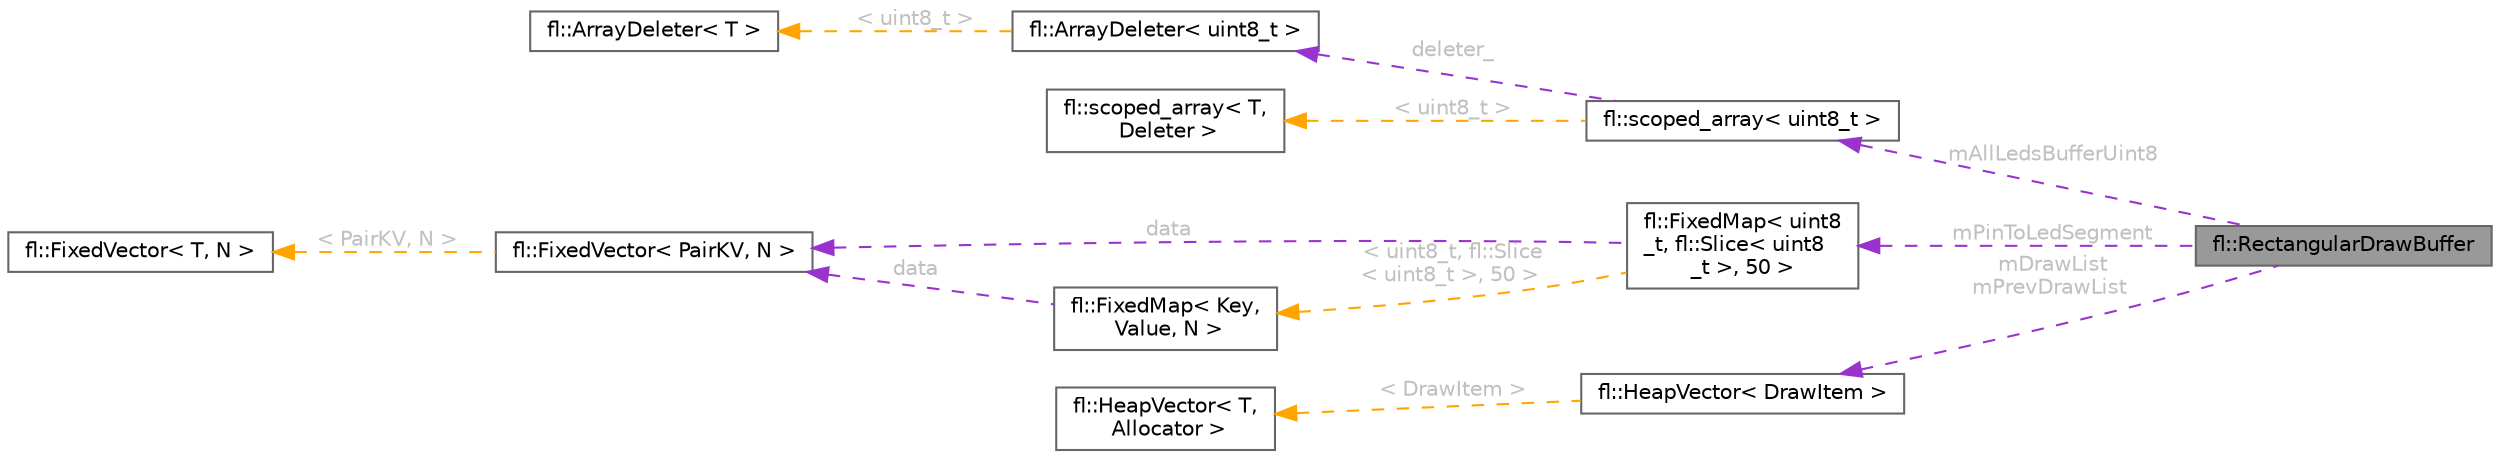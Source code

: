 digraph "fl::RectangularDrawBuffer"
{
 // INTERACTIVE_SVG=YES
 // LATEX_PDF_SIZE
  bgcolor="transparent";
  edge [fontname=Helvetica,fontsize=10,labelfontname=Helvetica,labelfontsize=10];
  node [fontname=Helvetica,fontsize=10,shape=box,height=0.2,width=0.4];
  rankdir="LR";
  Node1 [id="Node000001",label="fl::RectangularDrawBuffer",height=0.2,width=0.4,color="gray40", fillcolor="grey60", style="filled", fontcolor="black",tooltip=" "];
  Node2 -> Node1 [id="edge1_Node000001_Node000002",dir="back",color="darkorchid3",style="dashed",tooltip=" ",label=" mAllLedsBufferUint8",fontcolor="grey" ];
  Node2 [id="Node000002",label="fl::scoped_array\< uint8_t \>",height=0.2,width=0.4,color="gray40", fillcolor="white", style="filled",URL="$d3/d92/classfl_1_1scoped__array.html",tooltip=" "];
  Node3 -> Node2 [id="edge2_Node000002_Node000003",dir="back",color="darkorchid3",style="dashed",tooltip=" ",label=" deleter_",fontcolor="grey" ];
  Node3 [id="Node000003",label="fl::ArrayDeleter\< uint8_t \>",height=0.2,width=0.4,color="gray40", fillcolor="white", style="filled",URL="$df/db6/structfl_1_1_array_deleter.html",tooltip=" "];
  Node4 -> Node3 [id="edge3_Node000003_Node000004",dir="back",color="orange",style="dashed",tooltip=" ",label=" \< uint8_t \>",fontcolor="grey" ];
  Node4 [id="Node000004",label="fl::ArrayDeleter\< T \>",height=0.2,width=0.4,color="gray40", fillcolor="white", style="filled",URL="$df/db6/structfl_1_1_array_deleter.html",tooltip=" "];
  Node5 -> Node2 [id="edge4_Node000002_Node000005",dir="back",color="orange",style="dashed",tooltip=" ",label=" \< uint8_t \>",fontcolor="grey" ];
  Node5 [id="Node000005",label="fl::scoped_array\< T,\l Deleter \>",height=0.2,width=0.4,color="gray40", fillcolor="white", style="filled",URL="$d3/d92/classfl_1_1scoped__array.html",tooltip=" "];
  Node6 -> Node1 [id="edge5_Node000001_Node000006",dir="back",color="darkorchid3",style="dashed",tooltip=" ",label=" mPinToLedSegment",fontcolor="grey" ];
  Node6 [id="Node000006",label="fl::FixedMap\< uint8\l_t, fl::Slice\< uint8\l_t \>, 50 \>",height=0.2,width=0.4,color="gray40", fillcolor="white", style="filled",URL="$d2/df3/classfl_1_1_fixed_map.html",tooltip=" "];
  Node7 -> Node6 [id="edge6_Node000006_Node000007",dir="back",color="darkorchid3",style="dashed",tooltip=" ",label=" data",fontcolor="grey" ];
  Node7 [id="Node000007",label="fl::FixedVector\< PairKV, N \>",height=0.2,width=0.4,color="gray40", fillcolor="white", style="filled",URL="$d3/d73/classfl_1_1_fixed_vector.html",tooltip=" "];
  Node8 -> Node7 [id="edge7_Node000007_Node000008",dir="back",color="orange",style="dashed",tooltip=" ",label=" \< PairKV, N \>",fontcolor="grey" ];
  Node8 [id="Node000008",label="fl::FixedVector\< T, N \>",height=0.2,width=0.4,color="gray40", fillcolor="white", style="filled",URL="$d3/d73/classfl_1_1_fixed_vector.html",tooltip=" "];
  Node9 -> Node6 [id="edge8_Node000006_Node000009",dir="back",color="orange",style="dashed",tooltip=" ",label=" \< uint8_t, fl::Slice\l\< uint8_t \>, 50 \>",fontcolor="grey" ];
  Node9 [id="Node000009",label="fl::FixedMap\< Key,\l Value, N \>",height=0.2,width=0.4,color="gray40", fillcolor="white", style="filled",URL="$d2/df3/classfl_1_1_fixed_map.html",tooltip=" "];
  Node7 -> Node9 [id="edge9_Node000009_Node000007",dir="back",color="darkorchid3",style="dashed",tooltip=" ",label=" data",fontcolor="grey" ];
  Node10 -> Node1 [id="edge10_Node000001_Node000010",dir="back",color="darkorchid3",style="dashed",tooltip=" ",label=" mDrawList\nmPrevDrawList",fontcolor="grey" ];
  Node10 [id="Node000010",label="fl::HeapVector\< DrawItem \>",height=0.2,width=0.4,color="gray40", fillcolor="white", style="filled",URL="$db/ddd/classfl_1_1_heap_vector.html",tooltip=" "];
  Node11 -> Node10 [id="edge11_Node000010_Node000011",dir="back",color="orange",style="dashed",tooltip=" ",label=" \< DrawItem \>",fontcolor="grey" ];
  Node11 [id="Node000011",label="fl::HeapVector\< T,\l Allocator \>",height=0.2,width=0.4,color="gray40", fillcolor="white", style="filled",URL="$db/ddd/classfl_1_1_heap_vector.html",tooltip=" "];
}
